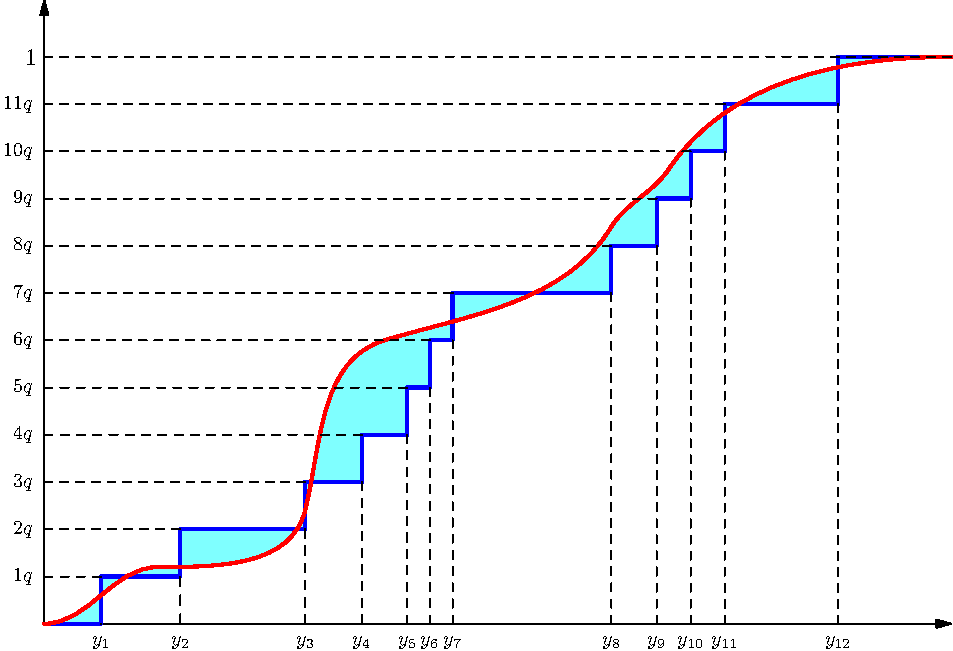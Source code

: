 
unitsize(2cm);
real width = 8;
real height = 5.5;
real one_y = 5;

draw((0,0)--(width,0), EndArrow);
draw((0,0)--(0,height), EndArrow);

real[] xs = {0.5, 1.2, 2.3, 2.8, 3.2, 3.4, 3.6, 5, 5.4, 5.7, 6, 7};
int N = xs.length;
real step = one_y / N;

path p = (0,0);
for (int i = 0; i < N; ++i)
    p = p -- (xs[i], i*step) -- (xs[i], (i+1)*step);          // adds a step
p = p -- (width, one_y);

path q = (0,0){1,0}..(1,0.5){1,0}..{0.2,0.8}(2.3,1)..(3,2.5){1,0.3}..{0.3,0.5}(5,3.5)..
    (5.5,4){1,1.5}..{1,0}(8,5);
fill(p..reverse(q)..cycle, evenodd+lightcyan);
draw(p, blue+linewidth(1.6));
draw(q, red+linewidth(1.6));

draw((0,one_y)--(8,one_y), dashed);
label("$1$", (0,one_y), W);

for (int i = 0; i < N; ++i) {
    draw((xs[i],0)--(xs[i],(i*step)), dashed);
    label("$y_{" + (string)(i+1) + "}$", xs[i], 2*S, fontsize(10));
}

for (int i = 1; i < N; ++i) {
    draw((0,i*step)--(xs[i-1],i*step), dashed);
    label("$" + (string)i + "q$", (0,i*step), 2*W, fontsize(10));
}